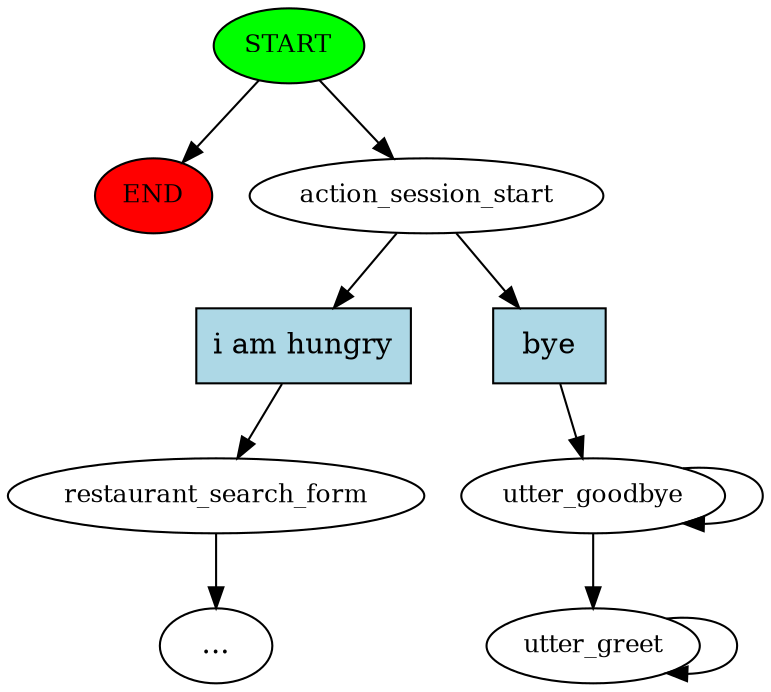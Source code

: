 digraph  {
0 [class="start active", fillcolor=green, fontsize=12, label=START, style=filled];
"-1" [class=end, fillcolor=red, fontsize=12, label=END, style=filled];
1 [class=active, fontsize=12, label=action_session_start];
2 [class="", fontsize=12, label=restaurant_search_form];
"-3" [class=ellipsis, label="..."];
4 [class=active, fontsize=12, label=utter_goodbye];
6 [class="active dashed", fontsize=12, label=utter_greet];
9 [class=intent, fillcolor=lightblue, label="i am hungry", shape=rect, style=filled];
10 [class="intent active", fillcolor=lightblue, label=bye, shape=rect, style=filled];
0 -> "-1"  [class="", key=NONE, label=""];
0 -> 1  [class=active, key=NONE, label=""];
1 -> 9  [class="", key=0];
1 -> 10  [class=active, key=0];
2 -> "-3"  [class="", key=NONE, label=""];
4 -> 6  [class=active, key=NONE, label=""];
4 -> 4  [class=active, key=NONE, label=""];
6 -> 6  [class=active, key=NONE, label=""];
9 -> 2  [class="", key=0];
10 -> 4  [class=active, key=0];
}
